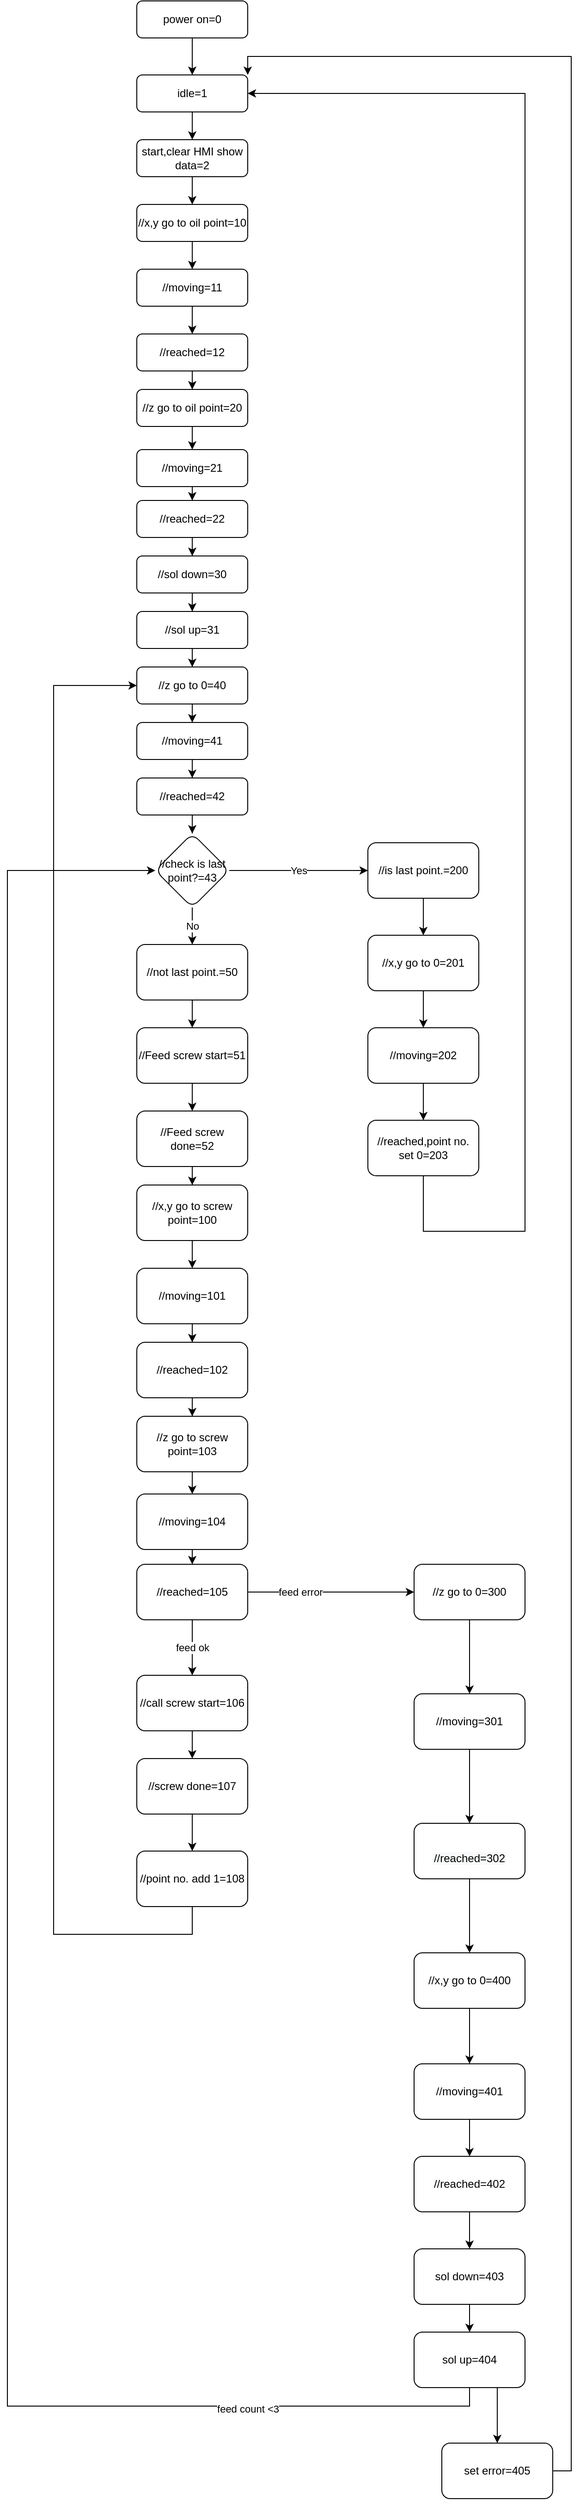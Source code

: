 <mxfile version="13.8.1" type="device"><diagram id="C5RBs43oDa-KdzZeNtuy" name="Page-1"><mxGraphModel dx="1221" dy="734" grid="1" gridSize="10" guides="1" tooltips="1" connect="1" arrows="1" fold="1" page="1" pageScale="1" pageWidth="827" pageHeight="1169" math="0" shadow="0"><root><mxCell id="WIyWlLk6GJQsqaUBKTNV-0"/><mxCell id="WIyWlLk6GJQsqaUBKTNV-1" parent="WIyWlLk6GJQsqaUBKTNV-0"/><mxCell id="LADsgw4Rsy1suPWFho7p-3" value="" style="edgeStyle=orthogonalEdgeStyle;rounded=0;orthogonalLoop=1;jettySize=auto;html=1;" parent="WIyWlLk6GJQsqaUBKTNV-1" source="WIyWlLk6GJQsqaUBKTNV-3" target="LADsgw4Rsy1suPWFho7p-2" edge="1"><mxGeometry relative="1" as="geometry"/></mxCell><mxCell id="WIyWlLk6GJQsqaUBKTNV-3" value="power on=0" style="rounded=1;whiteSpace=wrap;html=1;fontSize=12;glass=0;strokeWidth=1;shadow=0;" parent="WIyWlLk6GJQsqaUBKTNV-1" vertex="1"><mxGeometry x="160" y="80" width="120" height="40" as="geometry"/></mxCell><mxCell id="LADsgw4Rsy1suPWFho7p-5" value="" style="edgeStyle=orthogonalEdgeStyle;rounded=0;orthogonalLoop=1;jettySize=auto;html=1;" parent="WIyWlLk6GJQsqaUBKTNV-1" source="LADsgw4Rsy1suPWFho7p-2" target="LADsgw4Rsy1suPWFho7p-4" edge="1"><mxGeometry relative="1" as="geometry"/></mxCell><mxCell id="LADsgw4Rsy1suPWFho7p-2" value="idle=1" style="rounded=1;whiteSpace=wrap;html=1;fontSize=12;glass=0;strokeWidth=1;shadow=0;" parent="WIyWlLk6GJQsqaUBKTNV-1" vertex="1"><mxGeometry x="160" y="160" width="120" height="40" as="geometry"/></mxCell><mxCell id="LADsgw4Rsy1suPWFho7p-7" value="" style="edgeStyle=orthogonalEdgeStyle;rounded=0;orthogonalLoop=1;jettySize=auto;html=1;" parent="WIyWlLk6GJQsqaUBKTNV-1" source="LADsgw4Rsy1suPWFho7p-4" target="LADsgw4Rsy1suPWFho7p-6" edge="1"><mxGeometry relative="1" as="geometry"/></mxCell><mxCell id="LADsgw4Rsy1suPWFho7p-4" value="start,clear HMI show data=2" style="rounded=1;whiteSpace=wrap;html=1;fontSize=12;glass=0;strokeWidth=1;shadow=0;" parent="WIyWlLk6GJQsqaUBKTNV-1" vertex="1"><mxGeometry x="160" y="230" width="120" height="40" as="geometry"/></mxCell><mxCell id="LADsgw4Rsy1suPWFho7p-9" value="" style="edgeStyle=orthogonalEdgeStyle;rounded=0;orthogonalLoop=1;jettySize=auto;html=1;" parent="WIyWlLk6GJQsqaUBKTNV-1" source="LADsgw4Rsy1suPWFho7p-6" target="LADsgw4Rsy1suPWFho7p-8" edge="1"><mxGeometry relative="1" as="geometry"/></mxCell><mxCell id="LADsgw4Rsy1suPWFho7p-6" value="//x,y go to oil point=10" style="rounded=1;whiteSpace=wrap;html=1;fontSize=12;glass=0;strokeWidth=1;shadow=0;" parent="WIyWlLk6GJQsqaUBKTNV-1" vertex="1"><mxGeometry x="160" y="300" width="120" height="40" as="geometry"/></mxCell><mxCell id="LADsgw4Rsy1suPWFho7p-11" value="" style="edgeStyle=orthogonalEdgeStyle;rounded=0;orthogonalLoop=1;jettySize=auto;html=1;" parent="WIyWlLk6GJQsqaUBKTNV-1" source="LADsgw4Rsy1suPWFho7p-8" target="LADsgw4Rsy1suPWFho7p-10" edge="1"><mxGeometry relative="1" as="geometry"/></mxCell><mxCell id="LADsgw4Rsy1suPWFho7p-8" value="//moving=11" style="rounded=1;whiteSpace=wrap;html=1;fontSize=12;glass=0;strokeWidth=1;shadow=0;" parent="WIyWlLk6GJQsqaUBKTNV-1" vertex="1"><mxGeometry x="160" y="370" width="120" height="40" as="geometry"/></mxCell><mxCell id="LADsgw4Rsy1suPWFho7p-13" value="" style="edgeStyle=orthogonalEdgeStyle;rounded=0;orthogonalLoop=1;jettySize=auto;html=1;" parent="WIyWlLk6GJQsqaUBKTNV-1" source="LADsgw4Rsy1suPWFho7p-10" target="LADsgw4Rsy1suPWFho7p-12" edge="1"><mxGeometry relative="1" as="geometry"/></mxCell><mxCell id="LADsgw4Rsy1suPWFho7p-10" value="//reached=12" style="rounded=1;whiteSpace=wrap;html=1;fontSize=12;glass=0;strokeWidth=1;shadow=0;" parent="WIyWlLk6GJQsqaUBKTNV-1" vertex="1"><mxGeometry x="160" y="440" width="120" height="40" as="geometry"/></mxCell><mxCell id="LADsgw4Rsy1suPWFho7p-15" value="" style="edgeStyle=orthogonalEdgeStyle;rounded=0;orthogonalLoop=1;jettySize=auto;html=1;" parent="WIyWlLk6GJQsqaUBKTNV-1" source="LADsgw4Rsy1suPWFho7p-12" target="LADsgw4Rsy1suPWFho7p-14" edge="1"><mxGeometry relative="1" as="geometry"/></mxCell><mxCell id="LADsgw4Rsy1suPWFho7p-12" value="//z go to oil point=20" style="rounded=1;whiteSpace=wrap;html=1;fontSize=12;glass=0;strokeWidth=1;shadow=0;" parent="WIyWlLk6GJQsqaUBKTNV-1" vertex="1"><mxGeometry x="160" y="500" width="120" height="40" as="geometry"/></mxCell><mxCell id="LADsgw4Rsy1suPWFho7p-17" value="" style="edgeStyle=orthogonalEdgeStyle;rounded=0;orthogonalLoop=1;jettySize=auto;html=1;" parent="WIyWlLk6GJQsqaUBKTNV-1" source="LADsgw4Rsy1suPWFho7p-14" target="LADsgw4Rsy1suPWFho7p-16" edge="1"><mxGeometry relative="1" as="geometry"/></mxCell><mxCell id="LADsgw4Rsy1suPWFho7p-14" value="//moving=21" style="rounded=1;whiteSpace=wrap;html=1;fontSize=12;glass=0;strokeWidth=1;shadow=0;" parent="WIyWlLk6GJQsqaUBKTNV-1" vertex="1"><mxGeometry x="160" y="565" width="120" height="40" as="geometry"/></mxCell><mxCell id="LADsgw4Rsy1suPWFho7p-19" value="" style="edgeStyle=orthogonalEdgeStyle;rounded=0;orthogonalLoop=1;jettySize=auto;html=1;" parent="WIyWlLk6GJQsqaUBKTNV-1" source="LADsgw4Rsy1suPWFho7p-16" target="LADsgw4Rsy1suPWFho7p-18" edge="1"><mxGeometry relative="1" as="geometry"/></mxCell><mxCell id="LADsgw4Rsy1suPWFho7p-16" value="//reached=22" style="rounded=1;whiteSpace=wrap;html=1;fontSize=12;glass=0;strokeWidth=1;shadow=0;" parent="WIyWlLk6GJQsqaUBKTNV-1" vertex="1"><mxGeometry x="160" y="620" width="120" height="40" as="geometry"/></mxCell><mxCell id="LADsgw4Rsy1suPWFho7p-21" value="" style="edgeStyle=orthogonalEdgeStyle;rounded=0;orthogonalLoop=1;jettySize=auto;html=1;" parent="WIyWlLk6GJQsqaUBKTNV-1" source="LADsgw4Rsy1suPWFho7p-18" target="LADsgw4Rsy1suPWFho7p-20" edge="1"><mxGeometry relative="1" as="geometry"/></mxCell><mxCell id="LADsgw4Rsy1suPWFho7p-18" value="//sol down=30" style="rounded=1;whiteSpace=wrap;html=1;fontSize=12;glass=0;strokeWidth=1;shadow=0;" parent="WIyWlLk6GJQsqaUBKTNV-1" vertex="1"><mxGeometry x="160" y="680" width="120" height="40" as="geometry"/></mxCell><mxCell id="LADsgw4Rsy1suPWFho7p-25" value="" style="edgeStyle=orthogonalEdgeStyle;rounded=0;orthogonalLoop=1;jettySize=auto;html=1;" parent="WIyWlLk6GJQsqaUBKTNV-1" source="LADsgw4Rsy1suPWFho7p-20" target="LADsgw4Rsy1suPWFho7p-24" edge="1"><mxGeometry relative="1" as="geometry"/></mxCell><mxCell id="LADsgw4Rsy1suPWFho7p-20" value="//sol up=31" style="rounded=1;whiteSpace=wrap;html=1;fontSize=12;glass=0;strokeWidth=1;shadow=0;" parent="WIyWlLk6GJQsqaUBKTNV-1" vertex="1"><mxGeometry x="160" y="740" width="120" height="40" as="geometry"/></mxCell><mxCell id="LADsgw4Rsy1suPWFho7p-27" value="" style="edgeStyle=orthogonalEdgeStyle;rounded=0;orthogonalLoop=1;jettySize=auto;html=1;" parent="WIyWlLk6GJQsqaUBKTNV-1" source="LADsgw4Rsy1suPWFho7p-24" target="LADsgw4Rsy1suPWFho7p-26" edge="1"><mxGeometry relative="1" as="geometry"/></mxCell><mxCell id="LADsgw4Rsy1suPWFho7p-24" value="//z go to 0=40" style="rounded=1;whiteSpace=wrap;html=1;fontSize=12;glass=0;strokeWidth=1;shadow=0;" parent="WIyWlLk6GJQsqaUBKTNV-1" vertex="1"><mxGeometry x="160" y="800" width="120" height="40" as="geometry"/></mxCell><mxCell id="LADsgw4Rsy1suPWFho7p-29" value="" style="edgeStyle=orthogonalEdgeStyle;rounded=0;orthogonalLoop=1;jettySize=auto;html=1;" parent="WIyWlLk6GJQsqaUBKTNV-1" source="LADsgw4Rsy1suPWFho7p-26" target="LADsgw4Rsy1suPWFho7p-28" edge="1"><mxGeometry relative="1" as="geometry"/></mxCell><mxCell id="LADsgw4Rsy1suPWFho7p-26" value="//moving=41" style="rounded=1;whiteSpace=wrap;html=1;fontSize=12;glass=0;strokeWidth=1;shadow=0;" parent="WIyWlLk6GJQsqaUBKTNV-1" vertex="1"><mxGeometry x="160" y="860" width="120" height="40" as="geometry"/></mxCell><mxCell id="LADsgw4Rsy1suPWFho7p-31" value="" style="edgeStyle=orthogonalEdgeStyle;rounded=0;orthogonalLoop=1;jettySize=auto;html=1;" parent="WIyWlLk6GJQsqaUBKTNV-1" source="LADsgw4Rsy1suPWFho7p-28" target="LADsgw4Rsy1suPWFho7p-30" edge="1"><mxGeometry relative="1" as="geometry"/></mxCell><mxCell id="LADsgw4Rsy1suPWFho7p-28" value="//reached=42" style="rounded=1;whiteSpace=wrap;html=1;fontSize=12;glass=0;strokeWidth=1;shadow=0;" parent="WIyWlLk6GJQsqaUBKTNV-1" vertex="1"><mxGeometry x="160" y="920" width="120" height="40" as="geometry"/></mxCell><mxCell id="LADsgw4Rsy1suPWFho7p-33" value="No" style="edgeStyle=orthogonalEdgeStyle;rounded=0;orthogonalLoop=1;jettySize=auto;html=1;" parent="WIyWlLk6GJQsqaUBKTNV-1" source="LADsgw4Rsy1suPWFho7p-30" target="LADsgw4Rsy1suPWFho7p-32" edge="1"><mxGeometry relative="1" as="geometry"/></mxCell><mxCell id="LADsgw4Rsy1suPWFho7p-58" value="Yes" style="edgeStyle=orthogonalEdgeStyle;rounded=0;orthogonalLoop=1;jettySize=auto;html=1;" parent="WIyWlLk6GJQsqaUBKTNV-1" source="LADsgw4Rsy1suPWFho7p-30" target="LADsgw4Rsy1suPWFho7p-57" edge="1"><mxGeometry relative="1" as="geometry"/></mxCell><mxCell id="LADsgw4Rsy1suPWFho7p-30" value="//check is last point?=43" style="rhombus;whiteSpace=wrap;html=1;rounded=1;shadow=0;strokeWidth=1;glass=0;" parent="WIyWlLk6GJQsqaUBKTNV-1" vertex="1"><mxGeometry x="180" y="980" width="80" height="80" as="geometry"/></mxCell><mxCell id="LADsgw4Rsy1suPWFho7p-35" value="" style="edgeStyle=orthogonalEdgeStyle;rounded=0;orthogonalLoop=1;jettySize=auto;html=1;" parent="WIyWlLk6GJQsqaUBKTNV-1" source="LADsgw4Rsy1suPWFho7p-32" target="LADsgw4Rsy1suPWFho7p-34" edge="1"><mxGeometry relative="1" as="geometry"/></mxCell><mxCell id="LADsgw4Rsy1suPWFho7p-32" value="//not last point.=50" style="whiteSpace=wrap;html=1;rounded=1;shadow=0;strokeWidth=1;glass=0;" parent="WIyWlLk6GJQsqaUBKTNV-1" vertex="1"><mxGeometry x="160" y="1100" width="120" height="60" as="geometry"/></mxCell><mxCell id="LADsgw4Rsy1suPWFho7p-37" value="" style="edgeStyle=orthogonalEdgeStyle;rounded=0;orthogonalLoop=1;jettySize=auto;html=1;" parent="WIyWlLk6GJQsqaUBKTNV-1" source="LADsgw4Rsy1suPWFho7p-34" target="LADsgw4Rsy1suPWFho7p-36" edge="1"><mxGeometry relative="1" as="geometry"/></mxCell><mxCell id="LADsgw4Rsy1suPWFho7p-34" value="//Feed screw start=51" style="whiteSpace=wrap;html=1;rounded=1;shadow=0;strokeWidth=1;glass=0;" parent="WIyWlLk6GJQsqaUBKTNV-1" vertex="1"><mxGeometry x="160" y="1190" width="120" height="60" as="geometry"/></mxCell><mxCell id="LADsgw4Rsy1suPWFho7p-39" value="" style="edgeStyle=orthogonalEdgeStyle;rounded=0;orthogonalLoop=1;jettySize=auto;html=1;" parent="WIyWlLk6GJQsqaUBKTNV-1" source="LADsgw4Rsy1suPWFho7p-36" target="LADsgw4Rsy1suPWFho7p-38" edge="1"><mxGeometry relative="1" as="geometry"/></mxCell><mxCell id="LADsgw4Rsy1suPWFho7p-36" value="//Feed screw done=52" style="whiteSpace=wrap;html=1;rounded=1;shadow=0;strokeWidth=1;glass=0;" parent="WIyWlLk6GJQsqaUBKTNV-1" vertex="1"><mxGeometry x="160" y="1280" width="120" height="60" as="geometry"/></mxCell><mxCell id="LADsgw4Rsy1suPWFho7p-41" value="" style="edgeStyle=orthogonalEdgeStyle;rounded=0;orthogonalLoop=1;jettySize=auto;html=1;" parent="WIyWlLk6GJQsqaUBKTNV-1" source="LADsgw4Rsy1suPWFho7p-38" target="LADsgw4Rsy1suPWFho7p-40" edge="1"><mxGeometry relative="1" as="geometry"/></mxCell><mxCell id="LADsgw4Rsy1suPWFho7p-38" value="//x,y go to screw point=100" style="whiteSpace=wrap;html=1;rounded=1;shadow=0;strokeWidth=1;glass=0;" parent="WIyWlLk6GJQsqaUBKTNV-1" vertex="1"><mxGeometry x="160" y="1360" width="120" height="60" as="geometry"/></mxCell><mxCell id="LADsgw4Rsy1suPWFho7p-43" value="" style="edgeStyle=orthogonalEdgeStyle;rounded=0;orthogonalLoop=1;jettySize=auto;html=1;" parent="WIyWlLk6GJQsqaUBKTNV-1" source="LADsgw4Rsy1suPWFho7p-40" target="LADsgw4Rsy1suPWFho7p-42" edge="1"><mxGeometry relative="1" as="geometry"/></mxCell><mxCell id="LADsgw4Rsy1suPWFho7p-40" value="//moving=101" style="whiteSpace=wrap;html=1;rounded=1;shadow=0;strokeWidth=1;glass=0;" parent="WIyWlLk6GJQsqaUBKTNV-1" vertex="1"><mxGeometry x="160" y="1450" width="120" height="60" as="geometry"/></mxCell><mxCell id="LADsgw4Rsy1suPWFho7p-45" value="" style="edgeStyle=orthogonalEdgeStyle;rounded=0;orthogonalLoop=1;jettySize=auto;html=1;" parent="WIyWlLk6GJQsqaUBKTNV-1" source="LADsgw4Rsy1suPWFho7p-42" target="LADsgw4Rsy1suPWFho7p-44" edge="1"><mxGeometry relative="1" as="geometry"/></mxCell><mxCell id="LADsgw4Rsy1suPWFho7p-42" value="//reached=102" style="whiteSpace=wrap;html=1;rounded=1;shadow=0;strokeWidth=1;glass=0;" parent="WIyWlLk6GJQsqaUBKTNV-1" vertex="1"><mxGeometry x="160" y="1530" width="120" height="60" as="geometry"/></mxCell><mxCell id="LADsgw4Rsy1suPWFho7p-47" value="" style="edgeStyle=orthogonalEdgeStyle;rounded=0;orthogonalLoop=1;jettySize=auto;html=1;" parent="WIyWlLk6GJQsqaUBKTNV-1" source="LADsgw4Rsy1suPWFho7p-44" target="LADsgw4Rsy1suPWFho7p-46" edge="1"><mxGeometry relative="1" as="geometry"/></mxCell><mxCell id="LADsgw4Rsy1suPWFho7p-44" value="//z go to screw point=103" style="whiteSpace=wrap;html=1;rounded=1;shadow=0;strokeWidth=1;glass=0;" parent="WIyWlLk6GJQsqaUBKTNV-1" vertex="1"><mxGeometry x="160" y="1610" width="120" height="60" as="geometry"/></mxCell><mxCell id="LADsgw4Rsy1suPWFho7p-49" value="" style="edgeStyle=orthogonalEdgeStyle;rounded=0;orthogonalLoop=1;jettySize=auto;html=1;" parent="WIyWlLk6GJQsqaUBKTNV-1" source="LADsgw4Rsy1suPWFho7p-46" target="LADsgw4Rsy1suPWFho7p-48" edge="1"><mxGeometry relative="1" as="geometry"/></mxCell><mxCell id="LADsgw4Rsy1suPWFho7p-46" value="//moving=104" style="whiteSpace=wrap;html=1;rounded=1;shadow=0;strokeWidth=1;glass=0;" parent="WIyWlLk6GJQsqaUBKTNV-1" vertex="1"><mxGeometry x="160" y="1694" width="120" height="60" as="geometry"/></mxCell><mxCell id="LADsgw4Rsy1suPWFho7p-51" value="feed ok" style="edgeStyle=orthogonalEdgeStyle;rounded=0;orthogonalLoop=1;jettySize=auto;html=1;" parent="WIyWlLk6GJQsqaUBKTNV-1" source="LADsgw4Rsy1suPWFho7p-48" target="LADsgw4Rsy1suPWFho7p-50" edge="1"><mxGeometry relative="1" as="geometry"/></mxCell><mxCell id="9OZCjypgQ8olWUZSXLDL-1" value="feed error" style="edgeStyle=orthogonalEdgeStyle;rounded=0;orthogonalLoop=1;jettySize=auto;html=1;" parent="WIyWlLk6GJQsqaUBKTNV-1" source="LADsgw4Rsy1suPWFho7p-48" target="9OZCjypgQ8olWUZSXLDL-0" edge="1"><mxGeometry x="-0.371" relative="1" as="geometry"><mxPoint as="offset"/></mxGeometry></mxCell><mxCell id="LADsgw4Rsy1suPWFho7p-48" value="//reached=105" style="whiteSpace=wrap;html=1;rounded=1;shadow=0;strokeWidth=1;glass=0;" parent="WIyWlLk6GJQsqaUBKTNV-1" vertex="1"><mxGeometry x="160" y="1770" width="120" height="60" as="geometry"/></mxCell><mxCell id="LADsgw4Rsy1suPWFho7p-53" value="" style="edgeStyle=orthogonalEdgeStyle;rounded=0;orthogonalLoop=1;jettySize=auto;html=1;" parent="WIyWlLk6GJQsqaUBKTNV-1" source="LADsgw4Rsy1suPWFho7p-50" target="LADsgw4Rsy1suPWFho7p-52" edge="1"><mxGeometry relative="1" as="geometry"/></mxCell><mxCell id="LADsgw4Rsy1suPWFho7p-50" value="//call screw start=106" style="whiteSpace=wrap;html=1;rounded=1;shadow=0;strokeWidth=1;glass=0;" parent="WIyWlLk6GJQsqaUBKTNV-1" vertex="1"><mxGeometry x="160" y="1890" width="120" height="60" as="geometry"/></mxCell><mxCell id="LADsgw4Rsy1suPWFho7p-55" value="" style="edgeStyle=orthogonalEdgeStyle;rounded=0;orthogonalLoop=1;jettySize=auto;html=1;" parent="WIyWlLk6GJQsqaUBKTNV-1" source="LADsgw4Rsy1suPWFho7p-52" target="LADsgw4Rsy1suPWFho7p-54" edge="1"><mxGeometry relative="1" as="geometry"/></mxCell><mxCell id="LADsgw4Rsy1suPWFho7p-52" value="//screw done=107" style="whiteSpace=wrap;html=1;rounded=1;shadow=0;strokeWidth=1;glass=0;" parent="WIyWlLk6GJQsqaUBKTNV-1" vertex="1"><mxGeometry x="160" y="1980" width="120" height="60" as="geometry"/></mxCell><mxCell id="LADsgw4Rsy1suPWFho7p-56" style="edgeStyle=orthogonalEdgeStyle;rounded=0;orthogonalLoop=1;jettySize=auto;html=1;exitX=0.5;exitY=1;exitDx=0;exitDy=0;entryX=0;entryY=0.5;entryDx=0;entryDy=0;" parent="WIyWlLk6GJQsqaUBKTNV-1" source="LADsgw4Rsy1suPWFho7p-54" target="LADsgw4Rsy1suPWFho7p-24" edge="1"><mxGeometry relative="1" as="geometry"><mxPoint x="120" y="850" as="targetPoint"/><Array as="points"><mxPoint x="220" y="2170"/><mxPoint x="70" y="2170"/><mxPoint x="70" y="820"/></Array></mxGeometry></mxCell><mxCell id="LADsgw4Rsy1suPWFho7p-54" value="//point no. add 1=108" style="whiteSpace=wrap;html=1;rounded=1;shadow=0;strokeWidth=1;glass=0;" parent="WIyWlLk6GJQsqaUBKTNV-1" vertex="1"><mxGeometry x="160" y="2080" width="120" height="60" as="geometry"/></mxCell><mxCell id="LADsgw4Rsy1suPWFho7p-61" value="" style="edgeStyle=orthogonalEdgeStyle;rounded=0;orthogonalLoop=1;jettySize=auto;html=1;" parent="WIyWlLk6GJQsqaUBKTNV-1" source="LADsgw4Rsy1suPWFho7p-57" target="LADsgw4Rsy1suPWFho7p-60" edge="1"><mxGeometry relative="1" as="geometry"/></mxCell><mxCell id="LADsgw4Rsy1suPWFho7p-57" value="//is last point.=200" style="whiteSpace=wrap;html=1;rounded=1;shadow=0;strokeWidth=1;glass=0;" parent="WIyWlLk6GJQsqaUBKTNV-1" vertex="1"><mxGeometry x="410" y="990" width="120" height="60" as="geometry"/></mxCell><mxCell id="LADsgw4Rsy1suPWFho7p-63" value="" style="edgeStyle=orthogonalEdgeStyle;rounded=0;orthogonalLoop=1;jettySize=auto;html=1;" parent="WIyWlLk6GJQsqaUBKTNV-1" source="LADsgw4Rsy1suPWFho7p-60" target="LADsgw4Rsy1suPWFho7p-62" edge="1"><mxGeometry relative="1" as="geometry"/></mxCell><mxCell id="LADsgw4Rsy1suPWFho7p-60" value="//x,y go to 0=201" style="whiteSpace=wrap;html=1;rounded=1;shadow=0;strokeWidth=1;glass=0;" parent="WIyWlLk6GJQsqaUBKTNV-1" vertex="1"><mxGeometry x="410" y="1090" width="120" height="60" as="geometry"/></mxCell><mxCell id="LADsgw4Rsy1suPWFho7p-65" value="" style="edgeStyle=orthogonalEdgeStyle;rounded=0;orthogonalLoop=1;jettySize=auto;html=1;" parent="WIyWlLk6GJQsqaUBKTNV-1" source="LADsgw4Rsy1suPWFho7p-62" target="LADsgw4Rsy1suPWFho7p-64" edge="1"><mxGeometry relative="1" as="geometry"/></mxCell><mxCell id="LADsgw4Rsy1suPWFho7p-62" value="//moving=202" style="whiteSpace=wrap;html=1;rounded=1;shadow=0;strokeWidth=1;glass=0;" parent="WIyWlLk6GJQsqaUBKTNV-1" vertex="1"><mxGeometry x="410" y="1190" width="120" height="60" as="geometry"/></mxCell><mxCell id="LADsgw4Rsy1suPWFho7p-66" style="edgeStyle=orthogonalEdgeStyle;rounded=0;orthogonalLoop=1;jettySize=auto;html=1;exitX=0.5;exitY=1;exitDx=0;exitDy=0;entryX=1;entryY=0.5;entryDx=0;entryDy=0;" parent="WIyWlLk6GJQsqaUBKTNV-1" source="LADsgw4Rsy1suPWFho7p-64" target="LADsgw4Rsy1suPWFho7p-2" edge="1"><mxGeometry relative="1" as="geometry"><Array as="points"><mxPoint x="470" y="1410"/><mxPoint x="580" y="1410"/><mxPoint x="580" y="180"/></Array></mxGeometry></mxCell><mxCell id="LADsgw4Rsy1suPWFho7p-64" value="//reached,point no. set 0=203" style="whiteSpace=wrap;html=1;rounded=1;shadow=0;strokeWidth=1;glass=0;" parent="WIyWlLk6GJQsqaUBKTNV-1" vertex="1"><mxGeometry x="410" y="1290" width="120" height="60" as="geometry"/></mxCell><mxCell id="9OZCjypgQ8olWUZSXLDL-3" value="" style="edgeStyle=orthogonalEdgeStyle;rounded=0;orthogonalLoop=1;jettySize=auto;html=1;" parent="WIyWlLk6GJQsqaUBKTNV-1" source="9OZCjypgQ8olWUZSXLDL-0" target="9OZCjypgQ8olWUZSXLDL-2" edge="1"><mxGeometry relative="1" as="geometry"/></mxCell><mxCell id="9OZCjypgQ8olWUZSXLDL-0" value="//z go to 0=300" style="whiteSpace=wrap;html=1;rounded=1;shadow=0;strokeWidth=1;glass=0;" parent="WIyWlLk6GJQsqaUBKTNV-1" vertex="1"><mxGeometry x="460" y="1770" width="120" height="60" as="geometry"/></mxCell><mxCell id="9OZCjypgQ8olWUZSXLDL-5" value="" style="edgeStyle=orthogonalEdgeStyle;rounded=0;orthogonalLoop=1;jettySize=auto;html=1;" parent="WIyWlLk6GJQsqaUBKTNV-1" source="9OZCjypgQ8olWUZSXLDL-2" target="9OZCjypgQ8olWUZSXLDL-4" edge="1"><mxGeometry relative="1" as="geometry"/></mxCell><mxCell id="9OZCjypgQ8olWUZSXLDL-2" value="//moving=301" style="whiteSpace=wrap;html=1;rounded=1;shadow=0;strokeWidth=1;glass=0;" parent="WIyWlLk6GJQsqaUBKTNV-1" vertex="1"><mxGeometry x="460" y="1910" width="120" height="60" as="geometry"/></mxCell><mxCell id="64oyUW0LvA8Us6owrV6A-22" style="edgeStyle=orthogonalEdgeStyle;rounded=0;orthogonalLoop=1;jettySize=auto;html=1;exitX=0.5;exitY=1;exitDx=0;exitDy=0;entryX=0.5;entryY=0;entryDx=0;entryDy=0;" edge="1" parent="WIyWlLk6GJQsqaUBKTNV-1" source="9OZCjypgQ8olWUZSXLDL-4" target="64oyUW0LvA8Us6owrV6A-14"><mxGeometry relative="1" as="geometry"/></mxCell><mxCell id="9OZCjypgQ8olWUZSXLDL-4" value="&lt;br&gt;&lt;span style=&quot;color: rgb(0 , 0 , 0) ; font-family: &amp;#34;helvetica&amp;#34; ; font-size: 12px ; font-style: normal ; font-weight: 400 ; letter-spacing: normal ; text-align: center ; text-indent: 0px ; text-transform: none ; word-spacing: 0px ; background-color: rgb(248 , 249 , 250) ; display: inline ; float: none&quot;&gt;//reached=302&lt;/span&gt;&lt;br&gt;" style="whiteSpace=wrap;html=1;rounded=1;shadow=0;strokeWidth=1;glass=0;" parent="WIyWlLk6GJQsqaUBKTNV-1" vertex="1"><mxGeometry x="460" y="2050" width="120" height="60" as="geometry"/></mxCell><mxCell id="64oyUW0LvA8Us6owrV6A-18" style="edgeStyle=orthogonalEdgeStyle;rounded=0;orthogonalLoop=1;jettySize=auto;html=1;exitX=0.5;exitY=1;exitDx=0;exitDy=0;entryX=0.5;entryY=0;entryDx=0;entryDy=0;" edge="1" parent="WIyWlLk6GJQsqaUBKTNV-1" source="64oyUW0LvA8Us6owrV6A-14" target="64oyUW0LvA8Us6owrV6A-16"><mxGeometry relative="1" as="geometry"/></mxCell><mxCell id="64oyUW0LvA8Us6owrV6A-14" value="//x,y go to 0=400" style="whiteSpace=wrap;html=1;rounded=1;shadow=0;strokeWidth=1;glass=0;" vertex="1" parent="WIyWlLk6GJQsqaUBKTNV-1"><mxGeometry x="460" y="2190" width="120" height="60" as="geometry"/></mxCell><mxCell id="64oyUW0LvA8Us6owrV6A-19" style="edgeStyle=orthogonalEdgeStyle;rounded=0;orthogonalLoop=1;jettySize=auto;html=1;exitX=0.5;exitY=1;exitDx=0;exitDy=0;entryX=0.5;entryY=0;entryDx=0;entryDy=0;" edge="1" parent="WIyWlLk6GJQsqaUBKTNV-1" source="64oyUW0LvA8Us6owrV6A-16" target="64oyUW0LvA8Us6owrV6A-17"><mxGeometry relative="1" as="geometry"/></mxCell><mxCell id="64oyUW0LvA8Us6owrV6A-16" value="//moving=401" style="whiteSpace=wrap;html=1;rounded=1;shadow=0;strokeWidth=1;glass=0;" vertex="1" parent="WIyWlLk6GJQsqaUBKTNV-1"><mxGeometry x="460" y="2310" width="120" height="60" as="geometry"/></mxCell><mxCell id="64oyUW0LvA8Us6owrV6A-25" value="" style="edgeStyle=orthogonalEdgeStyle;rounded=0;orthogonalLoop=1;jettySize=auto;html=1;" edge="1" parent="WIyWlLk6GJQsqaUBKTNV-1" source="64oyUW0LvA8Us6owrV6A-17" target="64oyUW0LvA8Us6owrV6A-24"><mxGeometry relative="1" as="geometry"/></mxCell><mxCell id="64oyUW0LvA8Us6owrV6A-17" value="//reached=402" style="whiteSpace=wrap;html=1;rounded=1;shadow=0;strokeWidth=1;glass=0;" vertex="1" parent="WIyWlLk6GJQsqaUBKTNV-1"><mxGeometry x="460" y="2410" width="120" height="60" as="geometry"/></mxCell><mxCell id="64oyUW0LvA8Us6owrV6A-27" value="" style="edgeStyle=orthogonalEdgeStyle;rounded=0;orthogonalLoop=1;jettySize=auto;html=1;" edge="1" parent="WIyWlLk6GJQsqaUBKTNV-1" source="64oyUW0LvA8Us6owrV6A-24" target="64oyUW0LvA8Us6owrV6A-26"><mxGeometry relative="1" as="geometry"/></mxCell><mxCell id="64oyUW0LvA8Us6owrV6A-24" value="sol down=403" style="whiteSpace=wrap;html=1;rounded=1;shadow=0;strokeWidth=1;glass=0;" vertex="1" parent="WIyWlLk6GJQsqaUBKTNV-1"><mxGeometry x="460" y="2510" width="120" height="60" as="geometry"/></mxCell><mxCell id="64oyUW0LvA8Us6owrV6A-28" style="edgeStyle=orthogonalEdgeStyle;rounded=0;orthogonalLoop=1;jettySize=auto;html=1;exitX=0.5;exitY=1;exitDx=0;exitDy=0;entryX=0;entryY=0.5;entryDx=0;entryDy=0;" edge="1" parent="WIyWlLk6GJQsqaUBKTNV-1" source="64oyUW0LvA8Us6owrV6A-26" target="LADsgw4Rsy1suPWFho7p-30"><mxGeometry relative="1" as="geometry"><Array as="points"><mxPoint x="520" y="2680"/><mxPoint x="20" y="2680"/><mxPoint x="20" y="1020"/></Array></mxGeometry></mxCell><mxCell id="64oyUW0LvA8Us6owrV6A-29" value="feed count &amp;lt;3" style="edgeLabel;html=1;align=center;verticalAlign=middle;resizable=0;points=[];" vertex="1" connectable="0" parent="64oyUW0LvA8Us6owrV6A-28"><mxGeometry x="-0.778" y="3" relative="1" as="geometry"><mxPoint x="-1" as="offset"/></mxGeometry></mxCell><mxCell id="64oyUW0LvA8Us6owrV6A-32" style="edgeStyle=orthogonalEdgeStyle;rounded=0;orthogonalLoop=1;jettySize=auto;html=1;exitX=0.75;exitY=1;exitDx=0;exitDy=0;entryX=0.5;entryY=0;entryDx=0;entryDy=0;" edge="1" parent="WIyWlLk6GJQsqaUBKTNV-1" source="64oyUW0LvA8Us6owrV6A-26" target="64oyUW0LvA8Us6owrV6A-31"><mxGeometry relative="1" as="geometry"/></mxCell><mxCell id="64oyUW0LvA8Us6owrV6A-26" value="sol up=404" style="whiteSpace=wrap;html=1;rounded=1;shadow=0;strokeWidth=1;glass=0;" vertex="1" parent="WIyWlLk6GJQsqaUBKTNV-1"><mxGeometry x="460" y="2600" width="120" height="60" as="geometry"/></mxCell><mxCell id="64oyUW0LvA8Us6owrV6A-33" style="edgeStyle=orthogonalEdgeStyle;rounded=0;orthogonalLoop=1;jettySize=auto;html=1;exitX=1;exitY=0.5;exitDx=0;exitDy=0;entryX=1;entryY=0;entryDx=0;entryDy=0;" edge="1" parent="WIyWlLk6GJQsqaUBKTNV-1" source="64oyUW0LvA8Us6owrV6A-31" target="LADsgw4Rsy1suPWFho7p-2"><mxGeometry relative="1" as="geometry"><mxPoint x="700" y="160" as="targetPoint"/></mxGeometry></mxCell><mxCell id="64oyUW0LvA8Us6owrV6A-31" value="set error=405" style="rounded=1;whiteSpace=wrap;html=1;" vertex="1" parent="WIyWlLk6GJQsqaUBKTNV-1"><mxGeometry x="490" y="2720" width="120" height="60" as="geometry"/></mxCell></root></mxGraphModel></diagram></mxfile>